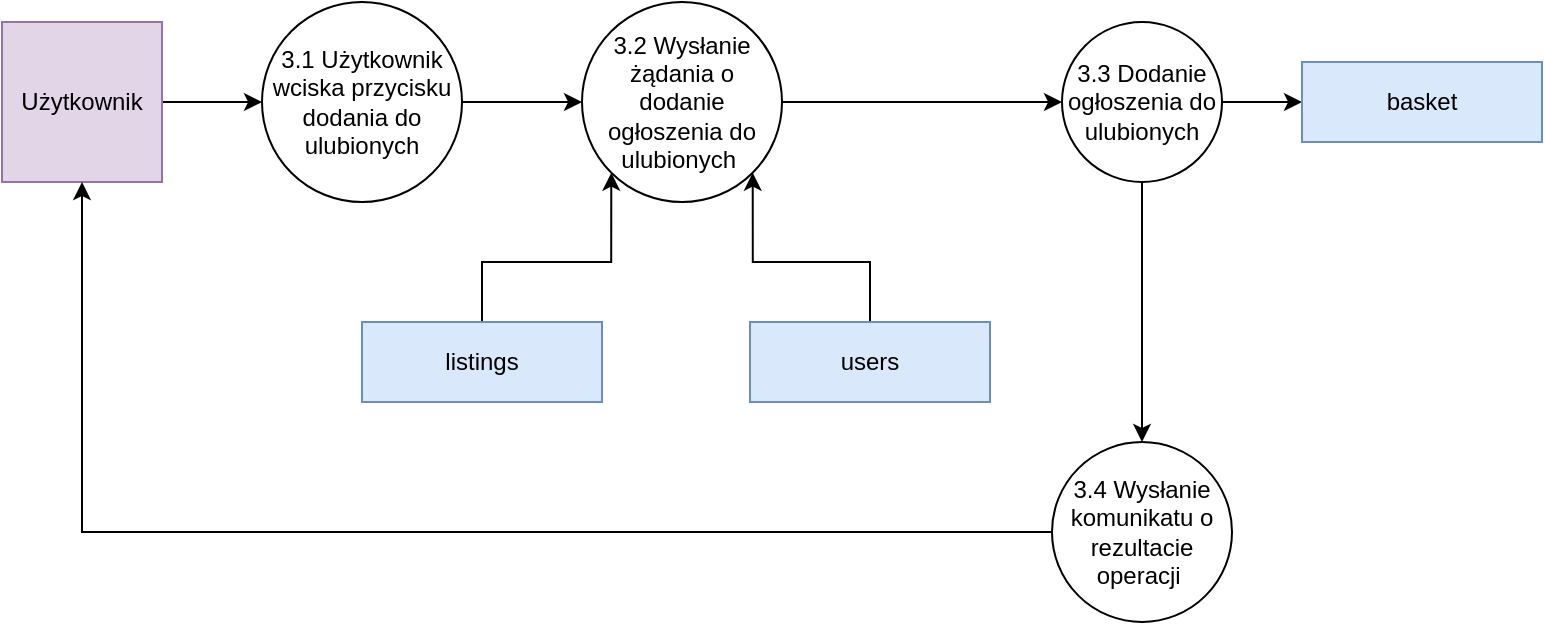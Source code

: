 <mxfile version="22.1.4" type="device">
  <diagram id="50Z_d68iQI4UWySaN1U5" name="Strona-1">
    <mxGraphModel dx="1434" dy="772" grid="1" gridSize="10" guides="1" tooltips="1" connect="1" arrows="1" fold="1" page="1" pageScale="1" pageWidth="827" pageHeight="1169" math="0" shadow="0">
      <root>
        <mxCell id="0" />
        <mxCell id="1" parent="0" />
        <mxCell id="PtB5pUF4yF301E6nRsz_-12" style="edgeStyle=orthogonalEdgeStyle;rounded=0;orthogonalLoop=1;jettySize=auto;html=1;entryX=0;entryY=0.5;entryDx=0;entryDy=0;" edge="1" parent="1" source="PtB5pUF4yF301E6nRsz_-1" target="PtB5pUF4yF301E6nRsz_-7">
          <mxGeometry relative="1" as="geometry" />
        </mxCell>
        <mxCell id="PtB5pUF4yF301E6nRsz_-1" value="Użytkownik" style="whiteSpace=wrap;html=1;aspect=fixed;fillColor=#e1d5e7;strokeColor=#9673a6;" vertex="1" parent="1">
          <mxGeometry x="40" y="40" width="80" height="80" as="geometry" />
        </mxCell>
        <mxCell id="PtB5pUF4yF301E6nRsz_-21" style="edgeStyle=orthogonalEdgeStyle;rounded=0;orthogonalLoop=1;jettySize=auto;html=1;entryX=0.5;entryY=1;entryDx=0;entryDy=0;" edge="1" parent="1" source="PtB5pUF4yF301E6nRsz_-4" target="PtB5pUF4yF301E6nRsz_-1">
          <mxGeometry relative="1" as="geometry" />
        </mxCell>
        <mxCell id="PtB5pUF4yF301E6nRsz_-4" value="3.4 Wysłanie komunikatu o rezultacie operacji&amp;nbsp;" style="ellipse;whiteSpace=wrap;html=1;aspect=fixed;" vertex="1" parent="1">
          <mxGeometry x="565" y="250" width="90" height="90" as="geometry" />
        </mxCell>
        <mxCell id="PtB5pUF4yF301E6nRsz_-19" value="" style="edgeStyle=orthogonalEdgeStyle;rounded=0;orthogonalLoop=1;jettySize=auto;html=1;" edge="1" parent="1" source="PtB5pUF4yF301E6nRsz_-5" target="PtB5pUF4yF301E6nRsz_-8">
          <mxGeometry relative="1" as="geometry" />
        </mxCell>
        <mxCell id="PtB5pUF4yF301E6nRsz_-20" style="edgeStyle=orthogonalEdgeStyle;rounded=0;orthogonalLoop=1;jettySize=auto;html=1;" edge="1" parent="1" source="PtB5pUF4yF301E6nRsz_-5" target="PtB5pUF4yF301E6nRsz_-4">
          <mxGeometry relative="1" as="geometry" />
        </mxCell>
        <mxCell id="PtB5pUF4yF301E6nRsz_-5" value="3.3 Dodanie ogłoszenia do ulubionych" style="ellipse;whiteSpace=wrap;html=1;aspect=fixed;" vertex="1" parent="1">
          <mxGeometry x="570" y="40" width="80" height="80" as="geometry" />
        </mxCell>
        <mxCell id="PtB5pUF4yF301E6nRsz_-18" style="edgeStyle=orthogonalEdgeStyle;rounded=0;orthogonalLoop=1;jettySize=auto;html=1;entryX=0;entryY=0.5;entryDx=0;entryDy=0;" edge="1" parent="1" source="PtB5pUF4yF301E6nRsz_-6" target="PtB5pUF4yF301E6nRsz_-5">
          <mxGeometry relative="1" as="geometry" />
        </mxCell>
        <mxCell id="PtB5pUF4yF301E6nRsz_-6" value="3.2 Wysłanie żądania o dodanie ogłoszenia do ulubionych&amp;nbsp;" style="ellipse;whiteSpace=wrap;html=1;aspect=fixed;" vertex="1" parent="1">
          <mxGeometry x="330" y="30" width="100" height="100" as="geometry" />
        </mxCell>
        <mxCell id="PtB5pUF4yF301E6nRsz_-14" value="" style="edgeStyle=orthogonalEdgeStyle;rounded=0;orthogonalLoop=1;jettySize=auto;html=1;" edge="1" parent="1" source="PtB5pUF4yF301E6nRsz_-7" target="PtB5pUF4yF301E6nRsz_-6">
          <mxGeometry relative="1" as="geometry" />
        </mxCell>
        <mxCell id="PtB5pUF4yF301E6nRsz_-7" value="3.1 Użytkownik wciska przycisku dodania do ulubionych" style="ellipse;whiteSpace=wrap;html=1;aspect=fixed;" vertex="1" parent="1">
          <mxGeometry x="170" y="30" width="100" height="100" as="geometry" />
        </mxCell>
        <mxCell id="PtB5pUF4yF301E6nRsz_-8" value="basket" style="rounded=0;whiteSpace=wrap;html=1;fillColor=#dae8fc;strokeColor=#6c8ebf;" vertex="1" parent="1">
          <mxGeometry x="690" y="60" width="120" height="40" as="geometry" />
        </mxCell>
        <mxCell id="PtB5pUF4yF301E6nRsz_-17" style="edgeStyle=orthogonalEdgeStyle;rounded=0;orthogonalLoop=1;jettySize=auto;html=1;entryX=1;entryY=1;entryDx=0;entryDy=0;" edge="1" parent="1" source="PtB5pUF4yF301E6nRsz_-10" target="PtB5pUF4yF301E6nRsz_-6">
          <mxGeometry relative="1" as="geometry" />
        </mxCell>
        <mxCell id="PtB5pUF4yF301E6nRsz_-10" value="users" style="rounded=0;whiteSpace=wrap;html=1;fillColor=#dae8fc;strokeColor=#6c8ebf;" vertex="1" parent="1">
          <mxGeometry x="414" y="190" width="120" height="40" as="geometry" />
        </mxCell>
        <mxCell id="PtB5pUF4yF301E6nRsz_-16" value="" style="edgeStyle=orthogonalEdgeStyle;rounded=0;orthogonalLoop=1;jettySize=auto;html=1;entryX=0;entryY=1;entryDx=0;entryDy=0;exitX=0.5;exitY=0;exitDx=0;exitDy=0;" edge="1" parent="1" source="PtB5pUF4yF301E6nRsz_-11" target="PtB5pUF4yF301E6nRsz_-6">
          <mxGeometry relative="1" as="geometry" />
        </mxCell>
        <mxCell id="PtB5pUF4yF301E6nRsz_-11" value="listings" style="rounded=0;whiteSpace=wrap;html=1;fillColor=#dae8fc;strokeColor=#6c8ebf;" vertex="1" parent="1">
          <mxGeometry x="220" y="190" width="120" height="40" as="geometry" />
        </mxCell>
      </root>
    </mxGraphModel>
  </diagram>
</mxfile>
